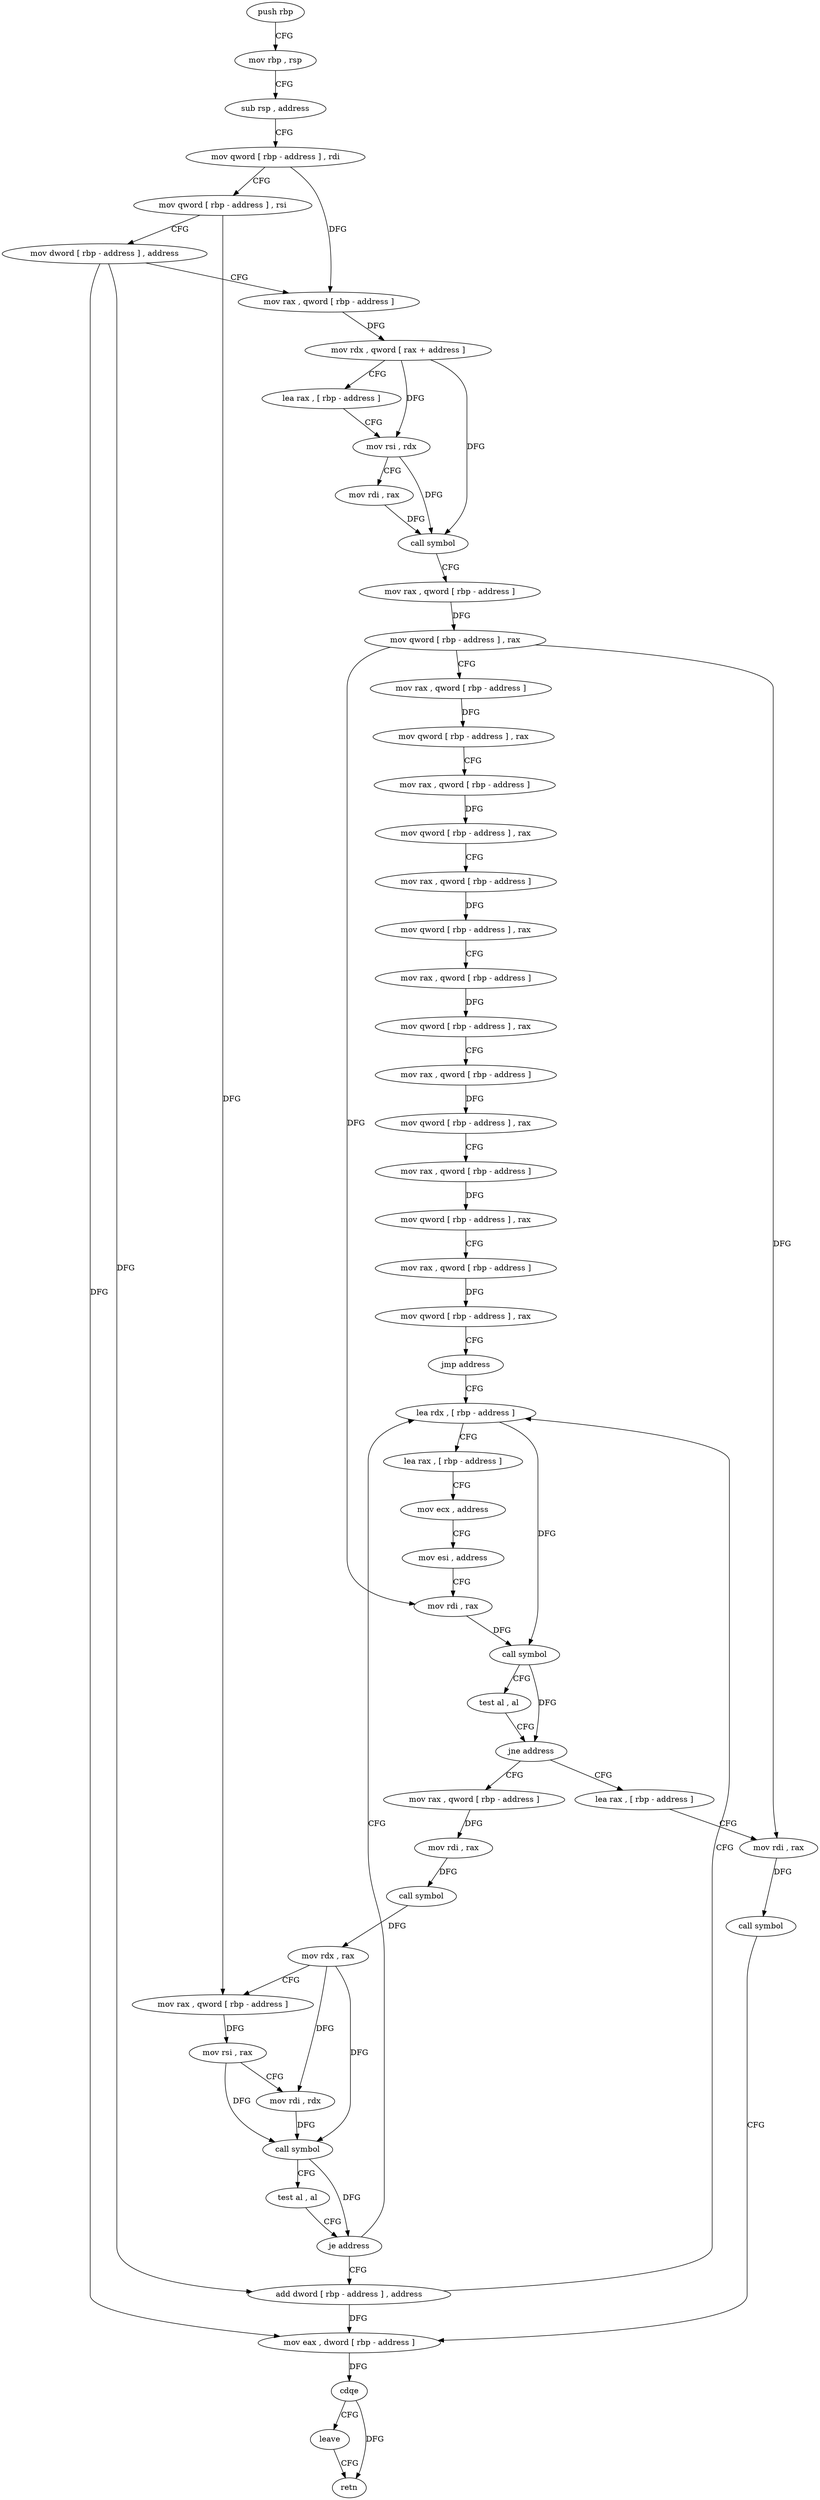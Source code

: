 digraph "func" {
"91270" [label = "push rbp" ]
"91271" [label = "mov rbp , rsp" ]
"91274" [label = "sub rsp , address" ]
"91281" [label = "mov qword [ rbp - address ] , rdi" ]
"91285" [label = "mov qword [ rbp - address ] , rsi" ]
"91289" [label = "mov dword [ rbp - address ] , address" ]
"91296" [label = "mov rax , qword [ rbp - address ]" ]
"91300" [label = "mov rdx , qword [ rax + address ]" ]
"91304" [label = "lea rax , [ rbp - address ]" ]
"91311" [label = "mov rsi , rdx" ]
"91314" [label = "mov rdi , rax" ]
"91317" [label = "call symbol" ]
"91322" [label = "mov rax , qword [ rbp - address ]" ]
"91329" [label = "mov qword [ rbp - address ] , rax" ]
"91333" [label = "mov rax , qword [ rbp - address ]" ]
"91340" [label = "mov qword [ rbp - address ] , rax" ]
"91344" [label = "mov rax , qword [ rbp - address ]" ]
"91351" [label = "mov qword [ rbp - address ] , rax" ]
"91355" [label = "mov rax , qword [ rbp - address ]" ]
"91362" [label = "mov qword [ rbp - address ] , rax" ]
"91366" [label = "mov rax , qword [ rbp - address ]" ]
"91373" [label = "mov qword [ rbp - address ] , rax" ]
"91377" [label = "mov rax , qword [ rbp - address ]" ]
"91384" [label = "mov qword [ rbp - address ] , rax" ]
"91388" [label = "mov rax , qword [ rbp - address ]" ]
"91392" [label = "mov qword [ rbp - address ] , rax" ]
"91396" [label = "mov rax , qword [ rbp - address ]" ]
"91400" [label = "mov qword [ rbp - address ] , rax" ]
"91404" [label = "jmp address" ]
"91444" [label = "lea rdx , [ rbp - address ]" ]
"91448" [label = "lea rax , [ rbp - address ]" ]
"91452" [label = "mov ecx , address" ]
"91457" [label = "mov esi , address" ]
"91462" [label = "mov rdi , rax" ]
"91465" [label = "call symbol" ]
"91470" [label = "test al , al" ]
"91472" [label = "jne address" ]
"91406" [label = "mov rax , qword [ rbp - address ]" ]
"91474" [label = "lea rax , [ rbp - address ]" ]
"91410" [label = "mov rdi , rax" ]
"91413" [label = "call symbol" ]
"91418" [label = "mov rdx , rax" ]
"91421" [label = "mov rax , qword [ rbp - address ]" ]
"91425" [label = "mov rsi , rax" ]
"91428" [label = "mov rdi , rdx" ]
"91431" [label = "call symbol" ]
"91436" [label = "test al , al" ]
"91438" [label = "je address" ]
"91440" [label = "add dword [ rbp - address ] , address" ]
"91478" [label = "mov rdi , rax" ]
"91481" [label = "call symbol" ]
"91486" [label = "mov eax , dword [ rbp - address ]" ]
"91489" [label = "cdqe" ]
"91491" [label = "leave" ]
"91492" [label = "retn" ]
"91270" -> "91271" [ label = "CFG" ]
"91271" -> "91274" [ label = "CFG" ]
"91274" -> "91281" [ label = "CFG" ]
"91281" -> "91285" [ label = "CFG" ]
"91281" -> "91296" [ label = "DFG" ]
"91285" -> "91289" [ label = "CFG" ]
"91285" -> "91421" [ label = "DFG" ]
"91289" -> "91296" [ label = "CFG" ]
"91289" -> "91486" [ label = "DFG" ]
"91289" -> "91440" [ label = "DFG" ]
"91296" -> "91300" [ label = "DFG" ]
"91300" -> "91304" [ label = "CFG" ]
"91300" -> "91311" [ label = "DFG" ]
"91300" -> "91317" [ label = "DFG" ]
"91304" -> "91311" [ label = "CFG" ]
"91311" -> "91314" [ label = "CFG" ]
"91311" -> "91317" [ label = "DFG" ]
"91314" -> "91317" [ label = "DFG" ]
"91317" -> "91322" [ label = "CFG" ]
"91322" -> "91329" [ label = "DFG" ]
"91329" -> "91333" [ label = "CFG" ]
"91329" -> "91462" [ label = "DFG" ]
"91329" -> "91478" [ label = "DFG" ]
"91333" -> "91340" [ label = "DFG" ]
"91340" -> "91344" [ label = "CFG" ]
"91344" -> "91351" [ label = "DFG" ]
"91351" -> "91355" [ label = "CFG" ]
"91355" -> "91362" [ label = "DFG" ]
"91362" -> "91366" [ label = "CFG" ]
"91366" -> "91373" [ label = "DFG" ]
"91373" -> "91377" [ label = "CFG" ]
"91377" -> "91384" [ label = "DFG" ]
"91384" -> "91388" [ label = "CFG" ]
"91388" -> "91392" [ label = "DFG" ]
"91392" -> "91396" [ label = "CFG" ]
"91396" -> "91400" [ label = "DFG" ]
"91400" -> "91404" [ label = "CFG" ]
"91404" -> "91444" [ label = "CFG" ]
"91444" -> "91448" [ label = "CFG" ]
"91444" -> "91465" [ label = "DFG" ]
"91448" -> "91452" [ label = "CFG" ]
"91452" -> "91457" [ label = "CFG" ]
"91457" -> "91462" [ label = "CFG" ]
"91462" -> "91465" [ label = "DFG" ]
"91465" -> "91470" [ label = "CFG" ]
"91465" -> "91472" [ label = "DFG" ]
"91470" -> "91472" [ label = "CFG" ]
"91472" -> "91406" [ label = "CFG" ]
"91472" -> "91474" [ label = "CFG" ]
"91406" -> "91410" [ label = "DFG" ]
"91474" -> "91478" [ label = "CFG" ]
"91410" -> "91413" [ label = "DFG" ]
"91413" -> "91418" [ label = "DFG" ]
"91418" -> "91421" [ label = "CFG" ]
"91418" -> "91428" [ label = "DFG" ]
"91418" -> "91431" [ label = "DFG" ]
"91421" -> "91425" [ label = "DFG" ]
"91425" -> "91428" [ label = "CFG" ]
"91425" -> "91431" [ label = "DFG" ]
"91428" -> "91431" [ label = "DFG" ]
"91431" -> "91436" [ label = "CFG" ]
"91431" -> "91438" [ label = "DFG" ]
"91436" -> "91438" [ label = "CFG" ]
"91438" -> "91444" [ label = "CFG" ]
"91438" -> "91440" [ label = "CFG" ]
"91440" -> "91444" [ label = "CFG" ]
"91440" -> "91486" [ label = "DFG" ]
"91478" -> "91481" [ label = "DFG" ]
"91481" -> "91486" [ label = "CFG" ]
"91486" -> "91489" [ label = "DFG" ]
"91489" -> "91491" [ label = "CFG" ]
"91489" -> "91492" [ label = "DFG" ]
"91491" -> "91492" [ label = "CFG" ]
}
